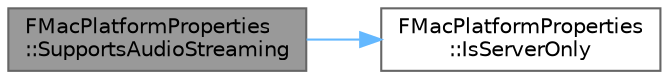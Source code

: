 digraph "FMacPlatformProperties::SupportsAudioStreaming"
{
 // INTERACTIVE_SVG=YES
 // LATEX_PDF_SIZE
  bgcolor="transparent";
  edge [fontname=Helvetica,fontsize=10,labelfontname=Helvetica,labelfontsize=10];
  node [fontname=Helvetica,fontsize=10,shape=box,height=0.2,width=0.4];
  rankdir="LR";
  Node1 [id="Node000001",label="FMacPlatformProperties\l::SupportsAudioStreaming",height=0.2,width=0.4,color="gray40", fillcolor="grey60", style="filled", fontcolor="black",tooltip=" "];
  Node1 -> Node2 [id="edge1_Node000001_Node000002",color="steelblue1",style="solid",tooltip=" "];
  Node2 [id="Node000002",label="FMacPlatformProperties\l::IsServerOnly",height=0.2,width=0.4,color="grey40", fillcolor="white", style="filled",URL="$df/d3c/structFMacPlatformProperties.html#a7974235cb050a7b3838174f52e72c620",tooltip=" "];
}
